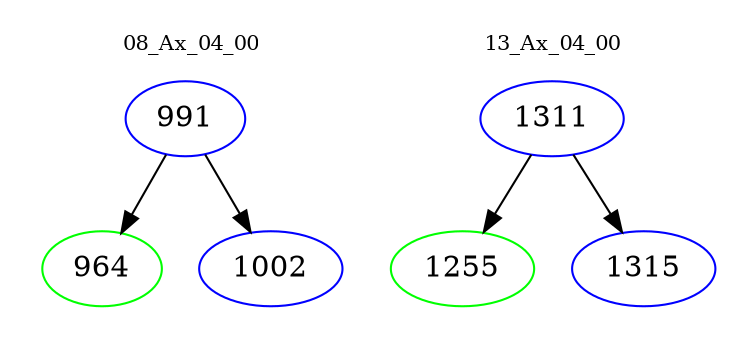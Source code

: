 digraph{
subgraph cluster_0 {
color = white
label = "08_Ax_04_00";
fontsize=10;
T0_991 [label="991", color="blue"]
T0_991 -> T0_964 [color="black"]
T0_964 [label="964", color="green"]
T0_991 -> T0_1002 [color="black"]
T0_1002 [label="1002", color="blue"]
}
subgraph cluster_1 {
color = white
label = "13_Ax_04_00";
fontsize=10;
T1_1311 [label="1311", color="blue"]
T1_1311 -> T1_1255 [color="black"]
T1_1255 [label="1255", color="green"]
T1_1311 -> T1_1315 [color="black"]
T1_1315 [label="1315", color="blue"]
}
}
